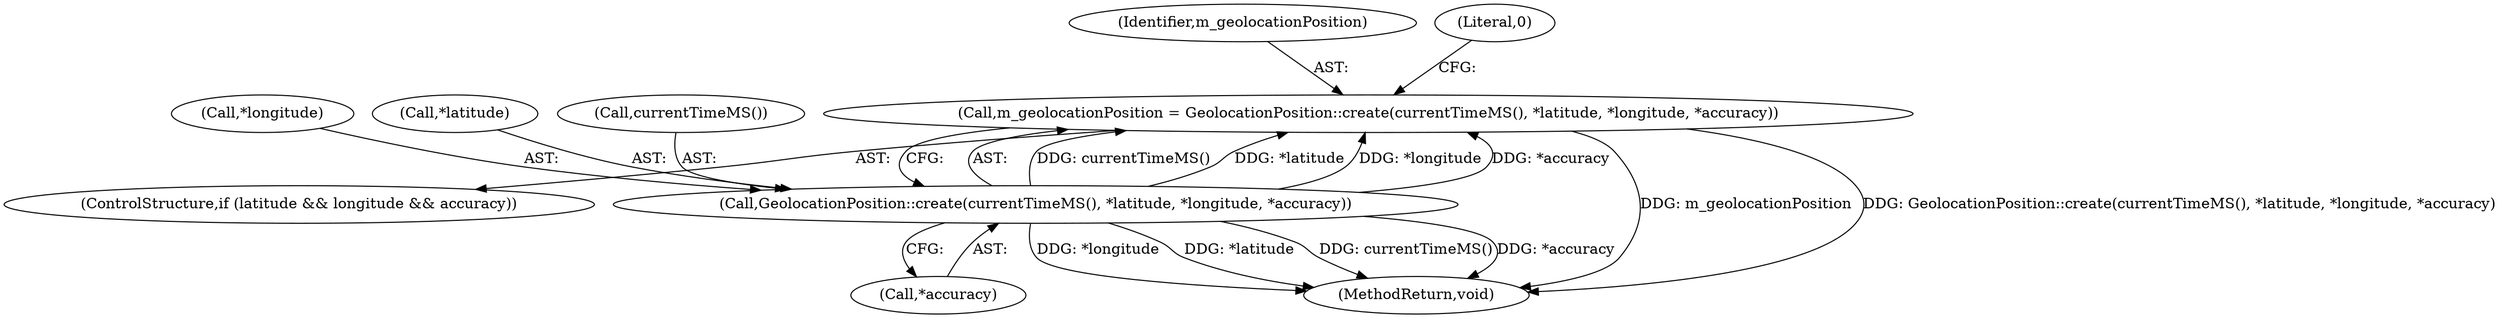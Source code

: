 digraph "0_Chrome_d4cd2b2c0953ad7e9fa988c234eb9361be80fe81_12@API" {
"1000145" [label="(Call,m_geolocationPosition = GeolocationPosition::create(currentTimeMS(), *latitude, *longitude, *accuracy))"];
"1000147" [label="(Call,GeolocationPosition::create(currentTimeMS(), *latitude, *longitude, *accuracy))"];
"1000146" [label="(Identifier,m_geolocationPosition)"];
"1000139" [label="(ControlStructure,if (latitude && longitude && accuracy))"];
"1000153" [label="(Call,*accuracy)"];
"1000159" [label="(MethodReturn,void)"];
"1000145" [label="(Call,m_geolocationPosition = GeolocationPosition::create(currentTimeMS(), *latitude, *longitude, *accuracy))"];
"1000158" [label="(Literal,0)"];
"1000151" [label="(Call,*longitude)"];
"1000149" [label="(Call,*latitude)"];
"1000148" [label="(Call,currentTimeMS())"];
"1000147" [label="(Call,GeolocationPosition::create(currentTimeMS(), *latitude, *longitude, *accuracy))"];
"1000145" -> "1000139"  [label="AST: "];
"1000145" -> "1000147"  [label="CFG: "];
"1000146" -> "1000145"  [label="AST: "];
"1000147" -> "1000145"  [label="AST: "];
"1000158" -> "1000145"  [label="CFG: "];
"1000145" -> "1000159"  [label="DDG: m_geolocationPosition"];
"1000145" -> "1000159"  [label="DDG: GeolocationPosition::create(currentTimeMS(), *latitude, *longitude, *accuracy)"];
"1000147" -> "1000145"  [label="DDG: currentTimeMS()"];
"1000147" -> "1000145"  [label="DDG: *latitude"];
"1000147" -> "1000145"  [label="DDG: *longitude"];
"1000147" -> "1000145"  [label="DDG: *accuracy"];
"1000147" -> "1000153"  [label="CFG: "];
"1000148" -> "1000147"  [label="AST: "];
"1000149" -> "1000147"  [label="AST: "];
"1000151" -> "1000147"  [label="AST: "];
"1000153" -> "1000147"  [label="AST: "];
"1000147" -> "1000159"  [label="DDG: *longitude"];
"1000147" -> "1000159"  [label="DDG: *latitude"];
"1000147" -> "1000159"  [label="DDG: currentTimeMS()"];
"1000147" -> "1000159"  [label="DDG: *accuracy"];
}
